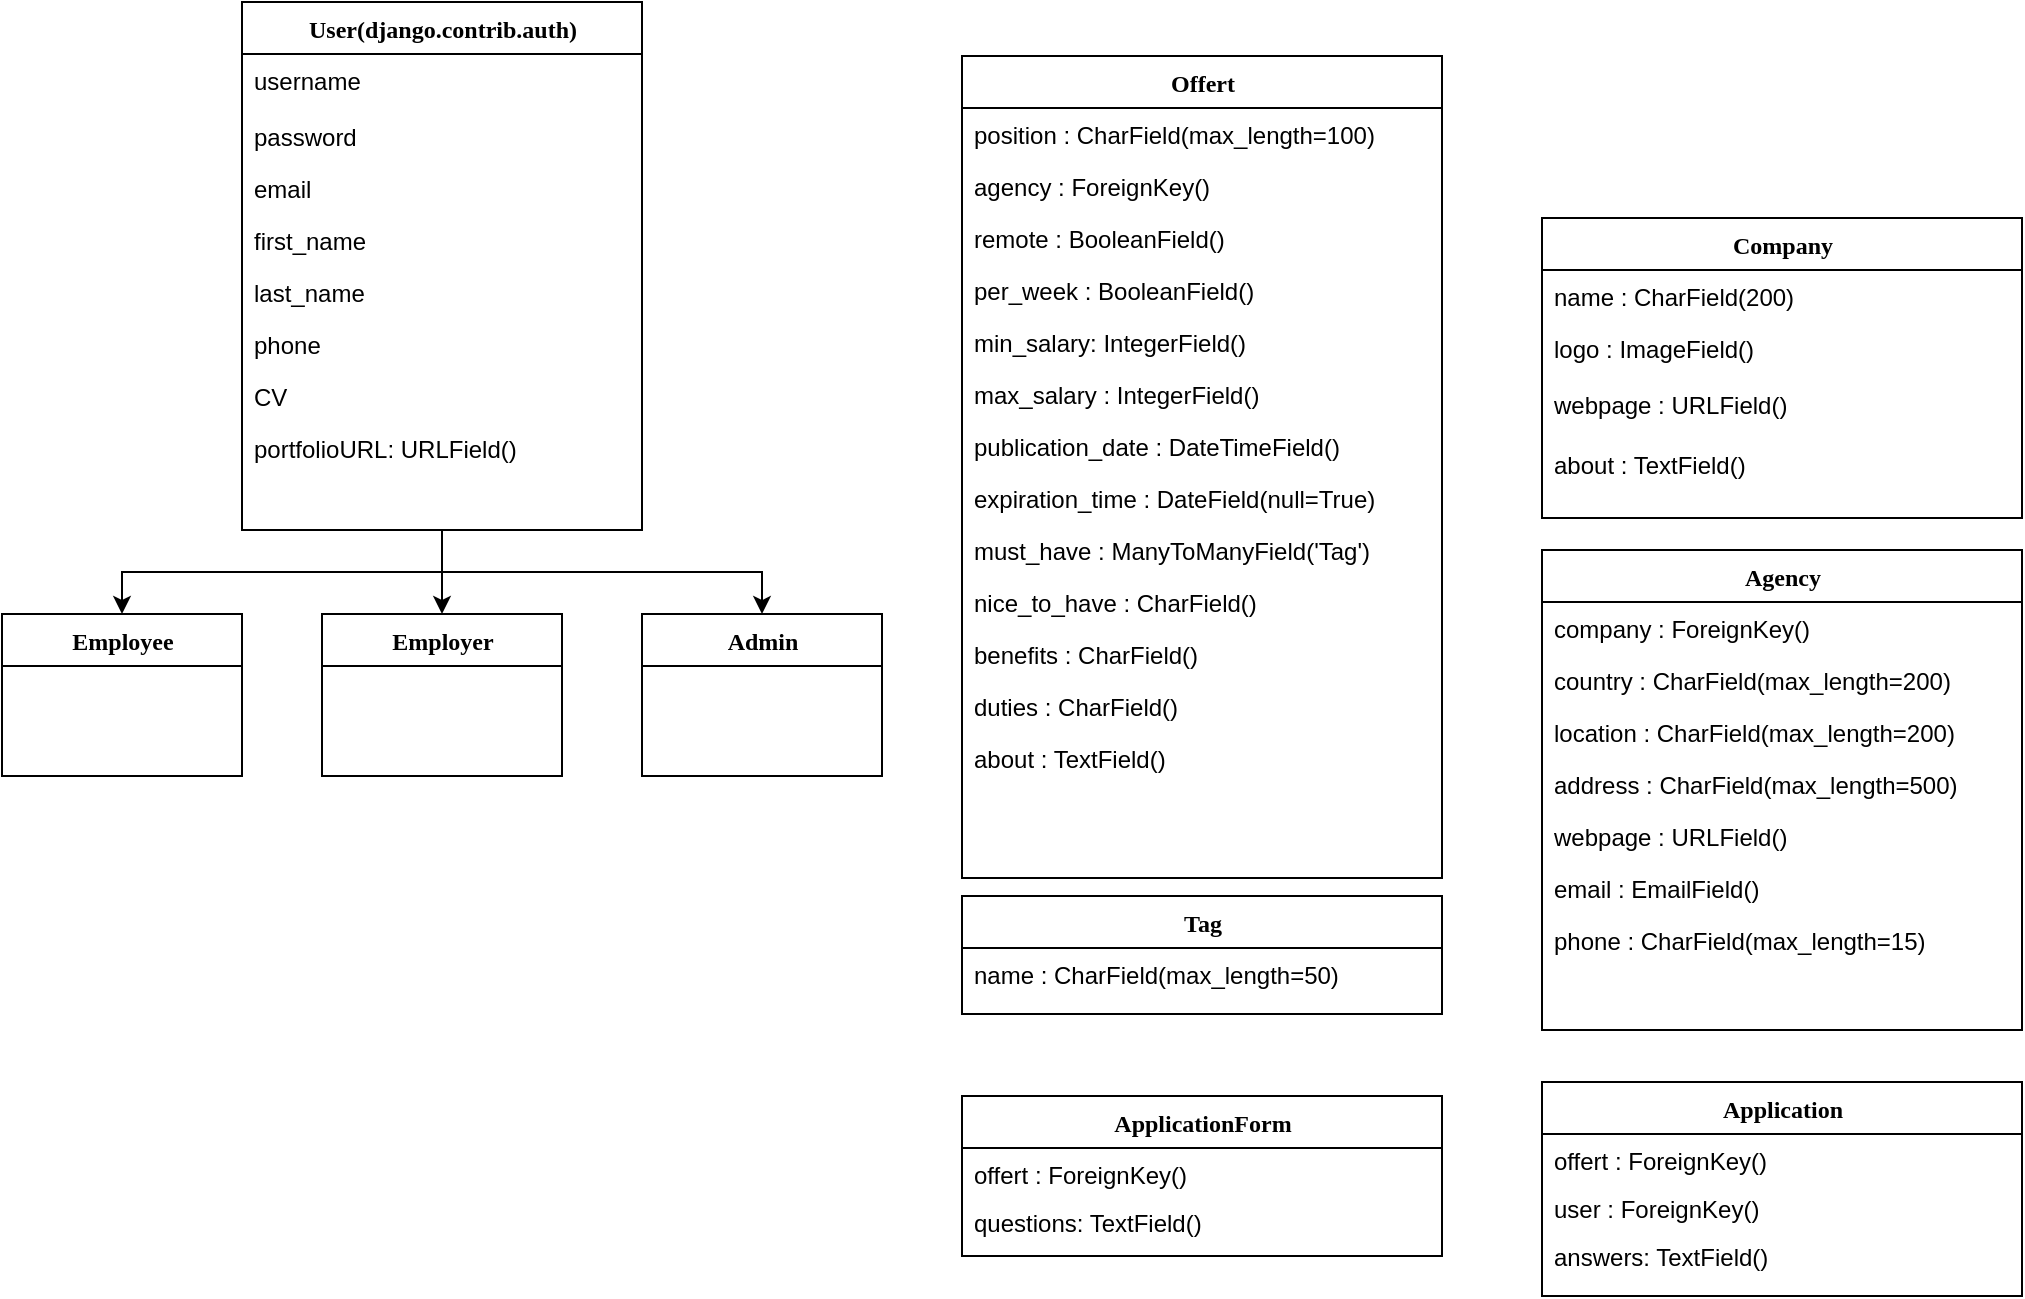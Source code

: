 <mxfile version="10.6.1" type="device"><diagram name="Page-1" id="9f46799a-70d6-7492-0946-bef42562c5a5"><mxGraphModel dx="2110" dy="1360" grid="1" gridSize="10" guides="1" tooltips="1" connect="1" arrows="1" fold="1" page="1" pageScale="1" pageWidth="1100" pageHeight="850" background="#ffffff" math="0" shadow="0"><root><mxCell id="0"/><mxCell id="1" parent="0"/><mxCell id="78961159f06e98e8-30" value="Offert" style="swimlane;html=1;fontStyle=1;align=center;verticalAlign=top;childLayout=stackLayout;horizontal=1;startSize=26;horizontalStack=0;resizeParent=1;resizeLast=0;collapsible=1;marginBottom=0;swimlaneFillColor=#ffffff;rounded=0;shadow=0;comic=0;labelBackgroundColor=none;strokeColor=#000000;strokeWidth=1;fillColor=none;fontFamily=Verdana;fontSize=12;fontColor=#000000;" parent="1" vertex="1"><mxGeometry x="400" y="-40" width="240" height="411" as="geometry"><mxRectangle x="470" y="83" width="70" height="26" as="alternateBounds"/></mxGeometry></mxCell><mxCell id="78961159f06e98e8-31" value="position : CharField(max_length=100)" style="text;html=1;strokeColor=none;fillColor=none;align=left;verticalAlign=top;spacingLeft=4;spacingRight=4;whiteSpace=wrap;overflow=hidden;rotatable=0;points=[[0,0.5],[1,0.5]];portConstraint=eastwest;" parent="78961159f06e98e8-30" vertex="1"><mxGeometry y="26" width="240" height="26" as="geometry"/></mxCell><mxCell id="biZlyS47IAcy7G330S6t-6" value="agency : ForeignKey()" style="text;html=1;strokeColor=none;fillColor=none;align=left;verticalAlign=top;spacingLeft=4;spacingRight=4;whiteSpace=wrap;overflow=hidden;rotatable=0;points=[[0,0.5],[1,0.5]];portConstraint=eastwest;" parent="78961159f06e98e8-30" vertex="1"><mxGeometry y="52" width="240" height="26" as="geometry"/></mxCell><mxCell id="biZlyS47IAcy7G330S6t-12" value="remote : BooleanField()" style="text;html=1;strokeColor=none;fillColor=none;align=left;verticalAlign=top;spacingLeft=4;spacingRight=4;whiteSpace=wrap;overflow=hidden;rotatable=0;points=[[0,0.5],[1,0.5]];portConstraint=eastwest;" parent="78961159f06e98e8-30" vertex="1"><mxGeometry y="78" width="240" height="26" as="geometry"/></mxCell><mxCell id="VPSYFVQe77tJ74kRN8jf-6" value="per_week : BooleanField()" style="text;html=1;strokeColor=none;fillColor=none;align=left;verticalAlign=top;spacingLeft=4;spacingRight=4;whiteSpace=wrap;overflow=hidden;rotatable=0;points=[[0,0.5],[1,0.5]];portConstraint=eastwest;" parent="78961159f06e98e8-30" vertex="1"><mxGeometry y="104" width="240" height="26" as="geometry"/></mxCell><mxCell id="VPSYFVQe77tJ74kRN8jf-8" value="min_salary: IntegerField()" style="text;html=1;strokeColor=none;fillColor=none;align=left;verticalAlign=top;spacingLeft=4;spacingRight=4;whiteSpace=wrap;overflow=hidden;rotatable=0;points=[[0,0.5],[1,0.5]];portConstraint=eastwest;" parent="78961159f06e98e8-30" vertex="1"><mxGeometry y="130" width="240" height="26" as="geometry"/></mxCell><mxCell id="VPSYFVQe77tJ74kRN8jf-7" value="max_salary : IntegerField()" style="text;html=1;strokeColor=none;fillColor=none;align=left;verticalAlign=top;spacingLeft=4;spacingRight=4;whiteSpace=wrap;overflow=hidden;rotatable=0;points=[[0,0.5],[1,0.5]];portConstraint=eastwest;" parent="78961159f06e98e8-30" vertex="1"><mxGeometry y="156" width="240" height="26" as="geometry"/></mxCell><mxCell id="biZlyS47IAcy7G330S6t-13" value="publication_date : DateTimeField()" style="text;html=1;strokeColor=none;fillColor=none;align=left;verticalAlign=top;spacingLeft=4;spacingRight=4;whiteSpace=wrap;overflow=hidden;rotatable=0;points=[[0,0.5],[1,0.5]];portConstraint=eastwest;" parent="78961159f06e98e8-30" vertex="1"><mxGeometry y="182" width="240" height="26" as="geometry"/></mxCell><mxCell id="biZlyS47IAcy7G330S6t-14" value="expiration_time : DateField(null=True)" style="text;html=1;strokeColor=none;fillColor=none;align=left;verticalAlign=top;spacingLeft=4;spacingRight=4;whiteSpace=wrap;overflow=hidden;rotatable=0;points=[[0,0.5],[1,0.5]];portConstraint=eastwest;" parent="78961159f06e98e8-30" vertex="1"><mxGeometry y="208" width="240" height="26" as="geometry"/></mxCell><mxCell id="biZlyS47IAcy7G330S6t-24" value="must_have : ManyToManyField('Tag')" style="text;html=1;strokeColor=none;fillColor=none;align=left;verticalAlign=top;spacingLeft=4;spacingRight=4;whiteSpace=wrap;overflow=hidden;rotatable=0;points=[[0,0.5],[1,0.5]];portConstraint=eastwest;" parent="78961159f06e98e8-30" vertex="1"><mxGeometry y="234" width="240" height="26" as="geometry"/></mxCell><mxCell id="biZlyS47IAcy7G330S6t-25" value="nice_to_have : CharField()" style="text;html=1;strokeColor=none;fillColor=none;align=left;verticalAlign=top;spacingLeft=4;spacingRight=4;whiteSpace=wrap;overflow=hidden;rotatable=0;points=[[0,0.5],[1,0.5]];portConstraint=eastwest;" parent="78961159f06e98e8-30" vertex="1"><mxGeometry y="260" width="240" height="26" as="geometry"/></mxCell><mxCell id="biZlyS47IAcy7G330S6t-26" value="benefits : CharField()" style="text;html=1;strokeColor=none;fillColor=none;align=left;verticalAlign=top;spacingLeft=4;spacingRight=4;whiteSpace=wrap;overflow=hidden;rotatable=0;points=[[0,0.5],[1,0.5]];portConstraint=eastwest;" parent="78961159f06e98e8-30" vertex="1"><mxGeometry y="286" width="240" height="26" as="geometry"/></mxCell><mxCell id="biZlyS47IAcy7G330S6t-27" value="duties : CharField()&lt;br&gt;" style="text;html=1;strokeColor=none;fillColor=none;align=left;verticalAlign=top;spacingLeft=4;spacingRight=4;whiteSpace=wrap;overflow=hidden;rotatable=0;points=[[0,0.5],[1,0.5]];portConstraint=eastwest;" parent="78961159f06e98e8-30" vertex="1"><mxGeometry y="312" width="240" height="26" as="geometry"/></mxCell><mxCell id="biZlyS47IAcy7G330S6t-23" value="about : TextField()" style="text;html=1;strokeColor=none;fillColor=none;align=left;verticalAlign=top;spacingLeft=4;spacingRight=4;whiteSpace=wrap;overflow=hidden;rotatable=0;points=[[0,0.5],[1,0.5]];portConstraint=eastwest;" parent="78961159f06e98e8-30" vertex="1"><mxGeometry y="338" width="240" height="26" as="geometry"/></mxCell><mxCell id="biZlyS47IAcy7G330S6t-7" value="Agency" style="swimlane;html=1;fontStyle=1;align=center;verticalAlign=top;childLayout=stackLayout;horizontal=1;startSize=26;horizontalStack=0;resizeParent=1;resizeLast=0;collapsible=1;marginBottom=0;swimlaneFillColor=#ffffff;rounded=0;shadow=0;comic=0;labelBackgroundColor=none;strokeColor=#000000;strokeWidth=1;fillColor=none;fontFamily=Verdana;fontSize=12;fontColor=#000000;" parent="1" vertex="1"><mxGeometry x="690" y="207" width="240" height="240" as="geometry"><mxRectangle x="470" y="83" width="70" height="26" as="alternateBounds"/></mxGeometry></mxCell><mxCell id="euUQHr2dCqcNhZSdb6Lf-1" value="company : ForeignKey()" style="text;html=1;strokeColor=none;fillColor=none;align=left;verticalAlign=top;spacingLeft=4;spacingRight=4;whiteSpace=wrap;overflow=hidden;rotatable=0;points=[[0,0.5],[1,0.5]];portConstraint=eastwest;" parent="biZlyS47IAcy7G330S6t-7" vertex="1"><mxGeometry y="26" width="240" height="26" as="geometry"/></mxCell><mxCell id="biZlyS47IAcy7G330S6t-8" value="country : CharField(max_length=200)" style="text;html=1;strokeColor=none;fillColor=none;align=left;verticalAlign=top;spacingLeft=4;spacingRight=4;whiteSpace=wrap;overflow=hidden;rotatable=0;points=[[0,0.5],[1,0.5]];portConstraint=eastwest;" parent="biZlyS47IAcy7G330S6t-7" vertex="1"><mxGeometry y="52" width="240" height="26" as="geometry"/></mxCell><mxCell id="biZlyS47IAcy7G330S6t-9" value="location : CharField(max_length=200)" style="text;html=1;strokeColor=none;fillColor=none;align=left;verticalAlign=top;spacingLeft=4;spacingRight=4;whiteSpace=wrap;overflow=hidden;rotatable=0;points=[[0,0.5],[1,0.5]];portConstraint=eastwest;" parent="biZlyS47IAcy7G330S6t-7" vertex="1"><mxGeometry y="78" width="240" height="26" as="geometry"/></mxCell><mxCell id="biZlyS47IAcy7G330S6t-11" value="address : CharField(max_length=500)" style="text;html=1;strokeColor=none;fillColor=none;align=left;verticalAlign=top;spacingLeft=4;spacingRight=4;whiteSpace=wrap;overflow=hidden;rotatable=0;points=[[0,0.5],[1,0.5]];portConstraint=eastwest;" parent="biZlyS47IAcy7G330S6t-7" vertex="1"><mxGeometry y="104" width="240" height="26" as="geometry"/></mxCell><mxCell id="biZlyS47IAcy7G330S6t-20" value="webpage : URLField()" style="text;html=1;strokeColor=none;fillColor=none;align=left;verticalAlign=top;spacingLeft=4;spacingRight=4;whiteSpace=wrap;overflow=hidden;rotatable=0;points=[[0,0.5],[1,0.5]];portConstraint=eastwest;" parent="biZlyS47IAcy7G330S6t-7" vertex="1"><mxGeometry y="130" width="240" height="26" as="geometry"/></mxCell><mxCell id="biZlyS47IAcy7G330S6t-18" value="email : EmailField()" style="text;html=1;strokeColor=none;fillColor=none;align=left;verticalAlign=top;spacingLeft=4;spacingRight=4;whiteSpace=wrap;overflow=hidden;rotatable=0;points=[[0,0.5],[1,0.5]];portConstraint=eastwest;" parent="biZlyS47IAcy7G330S6t-7" vertex="1"><mxGeometry y="156" width="240" height="26" as="geometry"/></mxCell><mxCell id="biZlyS47IAcy7G330S6t-19" value="phone : CharField(max_length=15)" style="text;html=1;strokeColor=none;fillColor=none;align=left;verticalAlign=top;spacingLeft=4;spacingRight=4;whiteSpace=wrap;overflow=hidden;rotatable=0;points=[[0,0.5],[1,0.5]];portConstraint=eastwest;" parent="biZlyS47IAcy7G330S6t-7" vertex="1"><mxGeometry y="182" width="240" height="28" as="geometry"/></mxCell><mxCell id="biZlyS47IAcy7G330S6t-15" value="Company" style="swimlane;html=1;fontStyle=1;align=center;verticalAlign=top;childLayout=stackLayout;horizontal=1;startSize=26;horizontalStack=0;resizeParent=1;resizeLast=0;collapsible=1;marginBottom=0;swimlaneFillColor=#ffffff;rounded=0;shadow=0;comic=0;labelBackgroundColor=none;strokeColor=#000000;strokeWidth=1;fillColor=none;fontFamily=Verdana;fontSize=12;fontColor=#000000;" parent="1" vertex="1"><mxGeometry x="690" y="41" width="240" height="150" as="geometry"><mxRectangle x="470" y="83" width="70" height="26" as="alternateBounds"/></mxGeometry></mxCell><mxCell id="biZlyS47IAcy7G330S6t-16" value="name : CharField(200)" style="text;html=1;strokeColor=none;fillColor=none;align=left;verticalAlign=top;spacingLeft=4;spacingRight=4;whiteSpace=wrap;overflow=hidden;rotatable=0;points=[[0,0.5],[1,0.5]];portConstraint=eastwest;" parent="biZlyS47IAcy7G330S6t-15" vertex="1"><mxGeometry y="26" width="240" height="26" as="geometry"/></mxCell><mxCell id="biZlyS47IAcy7G330S6t-17" value="logo : ImageField()" style="text;html=1;strokeColor=none;fillColor=none;align=left;verticalAlign=top;spacingLeft=4;spacingRight=4;whiteSpace=wrap;overflow=hidden;rotatable=0;points=[[0,0.5],[1,0.5]];portConstraint=eastwest;" parent="biZlyS47IAcy7G330S6t-15" vertex="1"><mxGeometry y="52" width="240" height="28" as="geometry"/></mxCell><mxCell id="biZlyS47IAcy7G330S6t-21" value="webpage : URLField()" style="text;html=1;strokeColor=none;fillColor=none;align=left;verticalAlign=top;spacingLeft=4;spacingRight=4;whiteSpace=wrap;overflow=hidden;rotatable=0;points=[[0,0.5],[1,0.5]];portConstraint=eastwest;" parent="biZlyS47IAcy7G330S6t-15" vertex="1"><mxGeometry y="80" width="240" height="30" as="geometry"/></mxCell><mxCell id="5sxY9TFr7dOvRALVCxJj-1" value="about : TextField()" style="text;html=1;strokeColor=none;fillColor=none;align=left;verticalAlign=top;spacingLeft=4;spacingRight=4;whiteSpace=wrap;overflow=hidden;rotatable=0;points=[[0,0.5],[1,0.5]];portConstraint=eastwest;" parent="biZlyS47IAcy7G330S6t-15" vertex="1"><mxGeometry y="110" width="240" height="26" as="geometry"/></mxCell><mxCell id="aoNcmSpGrPRr7ASf7G8D-1" value="" style="edgeStyle=orthogonalEdgeStyle;rounded=0;orthogonalLoop=1;jettySize=auto;html=1;entryX=0.5;entryY=0;entryDx=0;entryDy=0;" parent="1" source="biZlyS47IAcy7G330S6t-28" target="UXzEmMoM5PbpBUGP-J4O-16" edge="1"><mxGeometry relative="1" as="geometry"/></mxCell><mxCell id="aoNcmSpGrPRr7ASf7G8D-2" value="" style="edgeStyle=orthogonalEdgeStyle;rounded=0;orthogonalLoop=1;jettySize=auto;html=1;entryX=0.5;entryY=0;entryDx=0;entryDy=0;" parent="1" source="biZlyS47IAcy7G330S6t-28" target="UXzEmMoM5PbpBUGP-J4O-23" edge="1"><mxGeometry relative="1" as="geometry"/></mxCell><mxCell id="aoNcmSpGrPRr7ASf7G8D-3" value="" style="edgeStyle=orthogonalEdgeStyle;rounded=0;orthogonalLoop=1;jettySize=auto;html=1;" parent="1" source="biZlyS47IAcy7G330S6t-28" target="UXzEmMoM5PbpBUGP-J4O-10" edge="1"><mxGeometry relative="1" as="geometry"/></mxCell><mxCell id="biZlyS47IAcy7G330S6t-28" value="User(&lt;span&gt;django.contrib.auth&lt;/span&gt;&lt;span&gt;)&lt;/span&gt;&lt;br&gt;" style="swimlane;html=1;fontStyle=1;align=center;verticalAlign=top;childLayout=stackLayout;horizontal=1;startSize=26;horizontalStack=0;resizeParent=1;resizeLast=0;collapsible=1;marginBottom=0;swimlaneFillColor=#ffffff;rounded=0;shadow=0;comic=0;labelBackgroundColor=none;strokeColor=#000000;strokeWidth=1;fillColor=none;fontFamily=Verdana;fontSize=12;fontColor=#000000;" parent="1" vertex="1"><mxGeometry x="40" y="-67" width="200" height="264" as="geometry"><mxRectangle x="720" y="290" width="70" height="26" as="alternateBounds"/></mxGeometry></mxCell><mxCell id="UXzEmMoM5PbpBUGP-J4O-1" value="username&lt;br&gt;" style="text;html=1;strokeColor=none;fillColor=none;align=left;verticalAlign=top;spacingLeft=4;spacingRight=4;whiteSpace=wrap;overflow=hidden;rotatable=0;points=[[0,0.5],[1,0.5]];portConstraint=eastwest;" parent="biZlyS47IAcy7G330S6t-28" vertex="1"><mxGeometry y="26" width="200" height="28" as="geometry"/></mxCell><mxCell id="UXzEmMoM5PbpBUGP-J4O-2" value="password&lt;br&gt;" style="text;html=1;strokeColor=none;fillColor=none;align=left;verticalAlign=top;spacingLeft=4;spacingRight=4;whiteSpace=wrap;overflow=hidden;rotatable=0;points=[[0,0.5],[1,0.5]];portConstraint=eastwest;" parent="biZlyS47IAcy7G330S6t-28" vertex="1"><mxGeometry y="54" width="200" height="26" as="geometry"/></mxCell><mxCell id="UXzEmMoM5PbpBUGP-J4O-3" value="email&lt;br&gt;" style="text;html=1;strokeColor=none;fillColor=none;align=left;verticalAlign=top;spacingLeft=4;spacingRight=4;whiteSpace=wrap;overflow=hidden;rotatable=0;points=[[0,0.5],[1,0.5]];portConstraint=eastwest;" parent="biZlyS47IAcy7G330S6t-28" vertex="1"><mxGeometry y="80" width="200" height="26" as="geometry"/></mxCell><mxCell id="UXzEmMoM5PbpBUGP-J4O-5" value="first_name&lt;br&gt;" style="text;html=1;strokeColor=none;fillColor=none;align=left;verticalAlign=top;spacingLeft=4;spacingRight=4;whiteSpace=wrap;overflow=hidden;rotatable=0;points=[[0,0.5],[1,0.5]];portConstraint=eastwest;" parent="biZlyS47IAcy7G330S6t-28" vertex="1"><mxGeometry y="106" width="200" height="26" as="geometry"/></mxCell><mxCell id="UXzEmMoM5PbpBUGP-J4O-4" value="last_name&lt;br&gt;" style="text;html=1;strokeColor=none;fillColor=none;align=left;verticalAlign=top;spacingLeft=4;spacingRight=4;whiteSpace=wrap;overflow=hidden;rotatable=0;points=[[0,0.5],[1,0.5]];portConstraint=eastwest;" parent="biZlyS47IAcy7G330S6t-28" vertex="1"><mxGeometry y="132" width="200" height="26" as="geometry"/></mxCell><mxCell id="VPSYFVQe77tJ74kRN8jf-1" value="phone&lt;br&gt;" style="text;html=1;strokeColor=none;fillColor=none;align=left;verticalAlign=top;spacingLeft=4;spacingRight=4;whiteSpace=wrap;overflow=hidden;rotatable=0;points=[[0,0.5],[1,0.5]];portConstraint=eastwest;" parent="biZlyS47IAcy7G330S6t-28" vertex="1"><mxGeometry y="158" width="200" height="26" as="geometry"/></mxCell><mxCell id="VPSYFVQe77tJ74kRN8jf-2" value="CV&lt;br&gt;" style="text;html=1;strokeColor=none;fillColor=none;align=left;verticalAlign=top;spacingLeft=4;spacingRight=4;whiteSpace=wrap;overflow=hidden;rotatable=0;points=[[0,0.5],[1,0.5]];portConstraint=eastwest;" parent="biZlyS47IAcy7G330S6t-28" vertex="1"><mxGeometry y="184" width="200" height="26" as="geometry"/></mxCell><mxCell id="UXzEmMoM5PbpBUGP-J4O-41" value="portfolioURL: URLField()" style="text;html=1;strokeColor=none;fillColor=none;align=left;verticalAlign=top;spacingLeft=4;spacingRight=4;whiteSpace=wrap;overflow=hidden;rotatable=0;points=[[0,0.5],[1,0.5]];portConstraint=eastwest;" parent="biZlyS47IAcy7G330S6t-28" vertex="1"><mxGeometry y="210" width="200" height="30" as="geometry"/></mxCell><mxCell id="euUQHr2dCqcNhZSdb6Lf-3" value="ApplicationForm" style="swimlane;html=1;fontStyle=1;align=center;verticalAlign=top;childLayout=stackLayout;horizontal=1;startSize=26;horizontalStack=0;resizeParent=1;resizeLast=0;collapsible=1;marginBottom=0;swimlaneFillColor=#ffffff;rounded=0;shadow=0;comic=0;labelBackgroundColor=none;strokeColor=#000000;strokeWidth=1;fillColor=none;fontFamily=Verdana;fontSize=12;fontColor=#000000;" parent="1" vertex="1"><mxGeometry x="400" y="480" width="240" height="80" as="geometry"><mxRectangle x="470" y="83" width="70" height="26" as="alternateBounds"/></mxGeometry></mxCell><mxCell id="euUQHr2dCqcNhZSdb6Lf-4" value="offert : ForeignKey()&lt;br&gt;&lt;br&gt;" style="text;html=1;strokeColor=none;fillColor=none;align=left;verticalAlign=top;spacingLeft=4;spacingRight=4;whiteSpace=wrap;overflow=hidden;rotatable=0;points=[[0,0.5],[1,0.5]];portConstraint=eastwest;" parent="euUQHr2dCqcNhZSdb6Lf-3" vertex="1"><mxGeometry y="26" width="240" height="24" as="geometry"/></mxCell><mxCell id="UXzEmMoM5PbpBUGP-J4O-45" value="questions: TextField()" style="text;html=1;strokeColor=none;fillColor=none;align=left;verticalAlign=top;spacingLeft=4;spacingRight=4;whiteSpace=wrap;overflow=hidden;rotatable=0;points=[[0,0.5],[1,0.5]];portConstraint=eastwest;" parent="euUQHr2dCqcNhZSdb6Lf-3" vertex="1"><mxGeometry y="50" width="240" height="30" as="geometry"/></mxCell><mxCell id="euUQHr2dCqcNhZSdb6Lf-10" value="Tag" style="swimlane;html=1;fontStyle=1;align=center;verticalAlign=top;childLayout=stackLayout;horizontal=1;startSize=26;horizontalStack=0;resizeParent=1;resizeLast=0;collapsible=1;marginBottom=0;swimlaneFillColor=#ffffff;rounded=0;shadow=0;comic=0;labelBackgroundColor=none;strokeColor=#000000;strokeWidth=1;fillColor=none;fontFamily=Verdana;fontSize=12;fontColor=#000000;" parent="1" vertex="1"><mxGeometry x="400" y="380" width="240" height="59" as="geometry"><mxRectangle x="470" y="83" width="70" height="26" as="alternateBounds"/></mxGeometry></mxCell><mxCell id="euUQHr2dCqcNhZSdb6Lf-11" value="name : CharField(max_length=50)&lt;br&gt;" style="text;html=1;strokeColor=none;fillColor=none;align=left;verticalAlign=top;spacingLeft=4;spacingRight=4;whiteSpace=wrap;overflow=hidden;rotatable=0;points=[[0,0.5],[1,0.5]];portConstraint=eastwest;" parent="euUQHr2dCqcNhZSdb6Lf-10" vertex="1"><mxGeometry y="26" width="240" height="26" as="geometry"/></mxCell><mxCell id="UXzEmMoM5PbpBUGP-J4O-10" value="Employer" style="swimlane;html=1;fontStyle=1;align=center;verticalAlign=top;childLayout=stackLayout;horizontal=1;startSize=26;horizontalStack=0;resizeParent=1;resizeLast=0;collapsible=1;marginBottom=0;swimlaneFillColor=#ffffff;rounded=0;shadow=0;comic=0;labelBackgroundColor=none;strokeColor=#000000;strokeWidth=1;fillColor=none;fontFamily=Verdana;fontSize=12;fontColor=#000000;" parent="1" vertex="1"><mxGeometry x="80" y="239" width="120" height="81" as="geometry"><mxRectangle x="720" y="290" width="70" height="26" as="alternateBounds"/></mxGeometry></mxCell><mxCell id="UXzEmMoM5PbpBUGP-J4O-16" value="Employee&lt;br&gt;" style="swimlane;html=1;fontStyle=1;align=center;verticalAlign=top;childLayout=stackLayout;horizontal=1;startSize=26;horizontalStack=0;resizeParent=1;resizeLast=0;collapsible=1;marginBottom=0;swimlaneFillColor=#ffffff;rounded=0;shadow=0;comic=0;labelBackgroundColor=none;strokeColor=#000000;strokeWidth=1;fillColor=none;fontFamily=Verdana;fontSize=12;fontColor=#000000;" parent="1" vertex="1"><mxGeometry x="-80" y="239" width="120" height="81" as="geometry"><mxRectangle x="720" y="290" width="70" height="26" as="alternateBounds"/></mxGeometry></mxCell><mxCell id="UXzEmMoM5PbpBUGP-J4O-23" value="Admin&lt;br&gt;" style="swimlane;html=1;fontStyle=1;align=center;verticalAlign=top;childLayout=stackLayout;horizontal=1;startSize=26;horizontalStack=0;resizeParent=1;resizeLast=0;collapsible=1;marginBottom=0;swimlaneFillColor=#ffffff;rounded=0;shadow=0;comic=0;labelBackgroundColor=none;strokeColor=#000000;strokeWidth=1;fillColor=none;fontFamily=Verdana;fontSize=12;fontColor=#000000;" parent="1" vertex="1"><mxGeometry x="240" y="239" width="120" height="81" as="geometry"><mxRectangle x="720" y="290" width="70" height="26" as="alternateBounds"/></mxGeometry></mxCell><mxCell id="UXzEmMoM5PbpBUGP-J4O-34" value="Application" style="swimlane;html=1;fontStyle=1;align=center;verticalAlign=top;childLayout=stackLayout;horizontal=1;startSize=26;horizontalStack=0;resizeParent=1;resizeLast=0;collapsible=1;marginBottom=0;swimlaneFillColor=#ffffff;rounded=0;shadow=0;comic=0;labelBackgroundColor=none;strokeColor=#000000;strokeWidth=1;fillColor=none;fontFamily=Verdana;fontSize=12;fontColor=#000000;" parent="1" vertex="1"><mxGeometry x="690" y="473" width="240" height="107" as="geometry"><mxRectangle x="470" y="83" width="70" height="26" as="alternateBounds"/></mxGeometry></mxCell><mxCell id="UXzEmMoM5PbpBUGP-J4O-35" value="offert : ForeignKey()&lt;br&gt;&lt;br&gt;" style="text;html=1;strokeColor=none;fillColor=none;align=left;verticalAlign=top;spacingLeft=4;spacingRight=4;whiteSpace=wrap;overflow=hidden;rotatable=0;points=[[0,0.5],[1,0.5]];portConstraint=eastwest;" parent="UXzEmMoM5PbpBUGP-J4O-34" vertex="1"><mxGeometry y="26" width="240" height="24" as="geometry"/></mxCell><mxCell id="VPSYFVQe77tJ74kRN8jf-4" value="user : ForeignKey()&lt;br&gt;&lt;br&gt;" style="text;html=1;strokeColor=none;fillColor=none;align=left;verticalAlign=top;spacingLeft=4;spacingRight=4;whiteSpace=wrap;overflow=hidden;rotatable=0;points=[[0,0.5],[1,0.5]];portConstraint=eastwest;" parent="UXzEmMoM5PbpBUGP-J4O-34" vertex="1"><mxGeometry y="50" width="240" height="24" as="geometry"/></mxCell><mxCell id="UXzEmMoM5PbpBUGP-J4O-46" value="answers: TextField()" style="text;html=1;strokeColor=none;fillColor=none;align=left;verticalAlign=top;spacingLeft=4;spacingRight=4;whiteSpace=wrap;overflow=hidden;rotatable=0;points=[[0,0.5],[1,0.5]];portConstraint=eastwest;" parent="UXzEmMoM5PbpBUGP-J4O-34" vertex="1"><mxGeometry y="74" width="240" height="30" as="geometry"/></mxCell></root></mxGraphModel></diagram></mxfile>